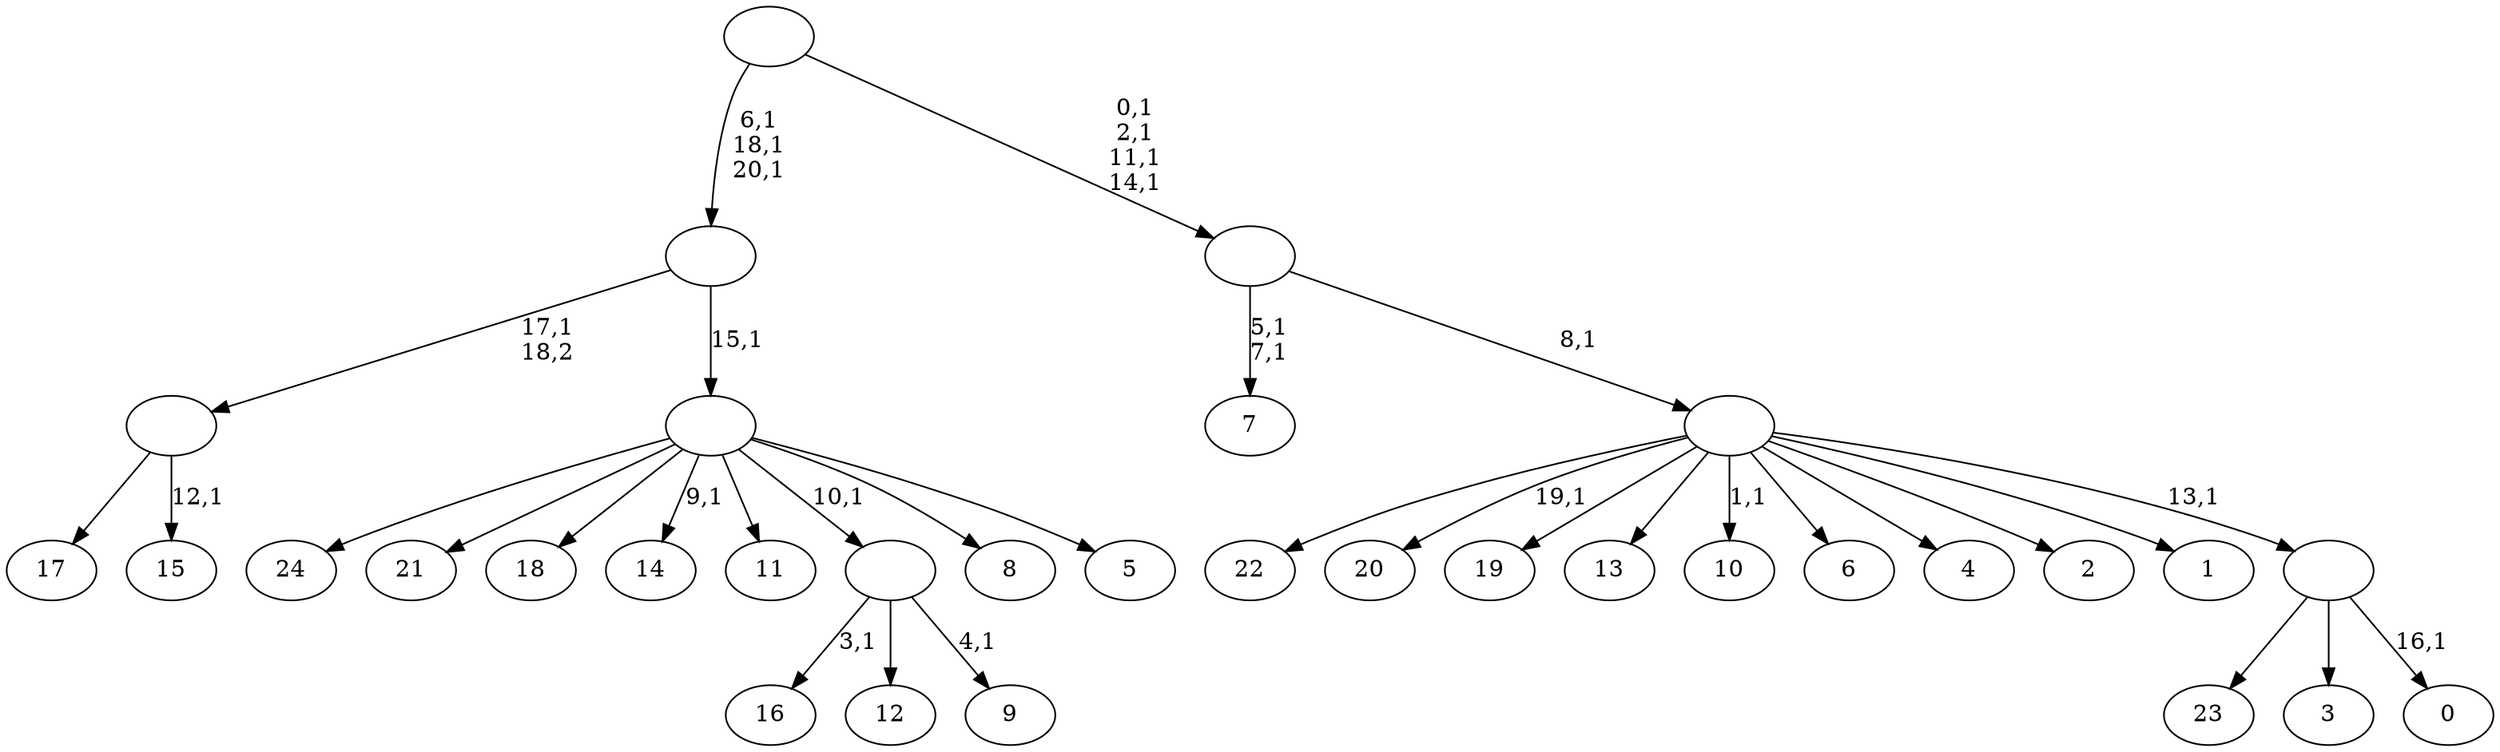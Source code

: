 digraph T {
	46 [label="24"]
	45 [label="23"]
	44 [label="22"]
	43 [label="21"]
	42 [label="20"]
	40 [label="19"]
	39 [label="18"]
	38 [label="17"]
	37 [label="16"]
	35 [label="15"]
	33 [label=""]
	32 [label="14"]
	30 [label="13"]
	29 [label="12"]
	28 [label="11"]
	27 [label="10"]
	25 [label="9"]
	23 [label=""]
	22 [label="8"]
	21 [label="7"]
	18 [label="6"]
	17 [label="5"]
	16 [label=""]
	15 [label=""]
	12 [label="4"]
	11 [label="3"]
	10 [label="2"]
	9 [label="1"]
	8 [label="0"]
	6 [label=""]
	5 [label=""]
	4 [label=""]
	0 [label=""]
	33 -> 35 [label="12,1"]
	33 -> 38 [label=""]
	23 -> 25 [label="4,1"]
	23 -> 37 [label="3,1"]
	23 -> 29 [label=""]
	16 -> 32 [label="9,1"]
	16 -> 46 [label=""]
	16 -> 43 [label=""]
	16 -> 39 [label=""]
	16 -> 28 [label=""]
	16 -> 23 [label="10,1"]
	16 -> 22 [label=""]
	16 -> 17 [label=""]
	15 -> 33 [label="17,1\n18,2"]
	15 -> 16 [label="15,1"]
	6 -> 8 [label="16,1"]
	6 -> 45 [label=""]
	6 -> 11 [label=""]
	5 -> 27 [label="1,1"]
	5 -> 42 [label="19,1"]
	5 -> 44 [label=""]
	5 -> 40 [label=""]
	5 -> 30 [label=""]
	5 -> 18 [label=""]
	5 -> 12 [label=""]
	5 -> 10 [label=""]
	5 -> 9 [label=""]
	5 -> 6 [label="13,1"]
	4 -> 21 [label="5,1\n7,1"]
	4 -> 5 [label="8,1"]
	0 -> 4 [label="0,1\n2,1\n11,1\n14,1"]
	0 -> 15 [label="6,1\n18,1\n20,1"]
}
